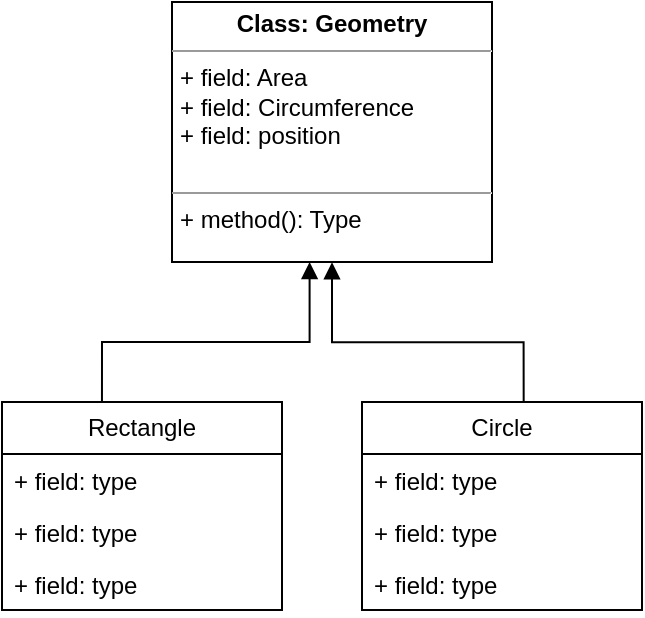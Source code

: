 <mxfile version="22.0.4" type="github">
  <diagram name="Page-1" id="c4acf3e9-155e-7222-9cf6-157b1a14988f">
    <mxGraphModel dx="587" dy="526" grid="1" gridSize="10" guides="1" tooltips="1" connect="1" arrows="1" fold="1" page="1" pageScale="1" pageWidth="850" pageHeight="1100" background="none" math="0" shadow="0">
      <root>
        <mxCell id="0" />
        <mxCell id="1" parent="0" />
        <mxCell id="qFAEqd3Lom9Yha_ofM8g-5" value="&lt;p style=&quot;margin:0px;margin-top:4px;text-align:center;&quot;&gt;&lt;b&gt;Class: Geometry&lt;br&gt;&lt;/b&gt;&lt;/p&gt;&lt;hr size=&quot;1&quot;&gt;&lt;p style=&quot;margin:0px;margin-left:4px;&quot;&gt;+ field: Area&lt;/p&gt;&lt;p style=&quot;margin:0px;margin-left:4px;&quot;&gt;+ field: Circumference&lt;/p&gt;&lt;p style=&quot;margin:0px;margin-left:4px;&quot;&gt;+ field: position&lt;/p&gt;&lt;p style=&quot;margin:0px;margin-left:4px;&quot;&gt;&lt;br&gt;&lt;/p&gt;&lt;hr size=&quot;1&quot;&gt;&lt;p style=&quot;margin:0px;margin-left:4px;&quot;&gt;+ method(): Type&lt;/p&gt;" style="verticalAlign=top;align=left;overflow=fill;fontSize=12;fontFamily=Helvetica;html=1;whiteSpace=wrap;" vertex="1" parent="1">
          <mxGeometry x="345" y="40" width="160" height="130" as="geometry" />
        </mxCell>
        <mxCell id="qFAEqd3Lom9Yha_ofM8g-6" value="&lt;div&gt;Rectangle&lt;/div&gt;" style="swimlane;fontStyle=0;childLayout=stackLayout;horizontal=1;startSize=26;fillColor=none;horizontalStack=0;resizeParent=1;resizeParentMax=0;resizeLast=0;collapsible=1;marginBottom=0;whiteSpace=wrap;html=1;" vertex="1" parent="1">
          <mxGeometry x="260" y="240" width="140" height="104" as="geometry" />
        </mxCell>
        <mxCell id="qFAEqd3Lom9Yha_ofM8g-7" value="+ field: type" style="text;strokeColor=none;fillColor=none;align=left;verticalAlign=top;spacingLeft=4;spacingRight=4;overflow=hidden;rotatable=0;points=[[0,0.5],[1,0.5]];portConstraint=eastwest;whiteSpace=wrap;html=1;" vertex="1" parent="qFAEqd3Lom9Yha_ofM8g-6">
          <mxGeometry y="26" width="140" height="26" as="geometry" />
        </mxCell>
        <mxCell id="qFAEqd3Lom9Yha_ofM8g-8" value="+ field: type" style="text;strokeColor=none;fillColor=none;align=left;verticalAlign=top;spacingLeft=4;spacingRight=4;overflow=hidden;rotatable=0;points=[[0,0.5],[1,0.5]];portConstraint=eastwest;whiteSpace=wrap;html=1;" vertex="1" parent="qFAEqd3Lom9Yha_ofM8g-6">
          <mxGeometry y="52" width="140" height="26" as="geometry" />
        </mxCell>
        <mxCell id="qFAEqd3Lom9Yha_ofM8g-9" value="+ field: type" style="text;strokeColor=none;fillColor=none;align=left;verticalAlign=top;spacingLeft=4;spacingRight=4;overflow=hidden;rotatable=0;points=[[0,0.5],[1,0.5]];portConstraint=eastwest;whiteSpace=wrap;html=1;" vertex="1" parent="qFAEqd3Lom9Yha_ofM8g-6">
          <mxGeometry y="78" width="140" height="26" as="geometry" />
        </mxCell>
        <mxCell id="qFAEqd3Lom9Yha_ofM8g-10" value="Circle" style="swimlane;fontStyle=0;childLayout=stackLayout;horizontal=1;startSize=26;fillColor=none;horizontalStack=0;resizeParent=1;resizeParentMax=0;resizeLast=0;collapsible=1;marginBottom=0;whiteSpace=wrap;html=1;" vertex="1" parent="1">
          <mxGeometry x="440" y="240" width="140" height="104" as="geometry">
            <mxRectangle x="440" y="240" width="70" height="30" as="alternateBounds" />
          </mxGeometry>
        </mxCell>
        <mxCell id="qFAEqd3Lom9Yha_ofM8g-11" value="+ field: type" style="text;strokeColor=none;fillColor=none;align=left;verticalAlign=top;spacingLeft=4;spacingRight=4;overflow=hidden;rotatable=0;points=[[0,0.5],[1,0.5]];portConstraint=eastwest;whiteSpace=wrap;html=1;" vertex="1" parent="qFAEqd3Lom9Yha_ofM8g-10">
          <mxGeometry y="26" width="140" height="26" as="geometry" />
        </mxCell>
        <mxCell id="qFAEqd3Lom9Yha_ofM8g-12" value="+ field: type" style="text;strokeColor=none;fillColor=none;align=left;verticalAlign=top;spacingLeft=4;spacingRight=4;overflow=hidden;rotatable=0;points=[[0,0.5],[1,0.5]];portConstraint=eastwest;whiteSpace=wrap;html=1;" vertex="1" parent="qFAEqd3Lom9Yha_ofM8g-10">
          <mxGeometry y="52" width="140" height="26" as="geometry" />
        </mxCell>
        <mxCell id="qFAEqd3Lom9Yha_ofM8g-13" value="+ field: type" style="text;strokeColor=none;fillColor=none;align=left;verticalAlign=top;spacingLeft=4;spacingRight=4;overflow=hidden;rotatable=0;points=[[0,0.5],[1,0.5]];portConstraint=eastwest;whiteSpace=wrap;html=1;" vertex="1" parent="qFAEqd3Lom9Yha_ofM8g-10">
          <mxGeometry y="78" width="140" height="26" as="geometry" />
        </mxCell>
        <mxCell id="qFAEqd3Lom9Yha_ofM8g-14" value="&lt;div&gt;&lt;br&gt;&lt;/div&gt;" style="endArrow=block;endFill=1;html=1;edgeStyle=orthogonalEdgeStyle;align=left;verticalAlign=top;rounded=0;entryX=0.43;entryY=1.009;entryDx=0;entryDy=0;entryPerimeter=0;exitX=0.357;exitY=0.004;exitDx=0;exitDy=0;exitPerimeter=0;" edge="1" parent="1" source="qFAEqd3Lom9Yha_ofM8g-6">
          <mxGeometry x="-1" relative="1" as="geometry">
            <mxPoint x="310" y="238.83" as="sourcePoint" />
            <mxPoint x="413.8" y="170.0" as="targetPoint" />
            <Array as="points">
              <mxPoint x="310" y="210" />
              <mxPoint x="414" y="210" />
            </Array>
          </mxGeometry>
        </mxCell>
        <mxCell id="qFAEqd3Lom9Yha_ofM8g-18" value="" style="endArrow=block;endFill=1;html=1;edgeStyle=orthogonalEdgeStyle;align=left;verticalAlign=top;rounded=0;entryX=0.553;entryY=1.031;entryDx=0;entryDy=0;entryPerimeter=0;exitX=0.638;exitY=-0.001;exitDx=0;exitDy=0;exitPerimeter=0;" edge="1" parent="1">
          <mxGeometry x="-1" relative="1" as="geometry">
            <mxPoint x="520.84" y="239.996" as="sourcePoint" />
            <mxPoint x="425" y="170.1" as="targetPoint" />
            <Array as="points">
              <mxPoint x="520.52" y="210.1" />
              <mxPoint x="425.52" y="210.1" />
            </Array>
          </mxGeometry>
        </mxCell>
      </root>
    </mxGraphModel>
  </diagram>
</mxfile>
